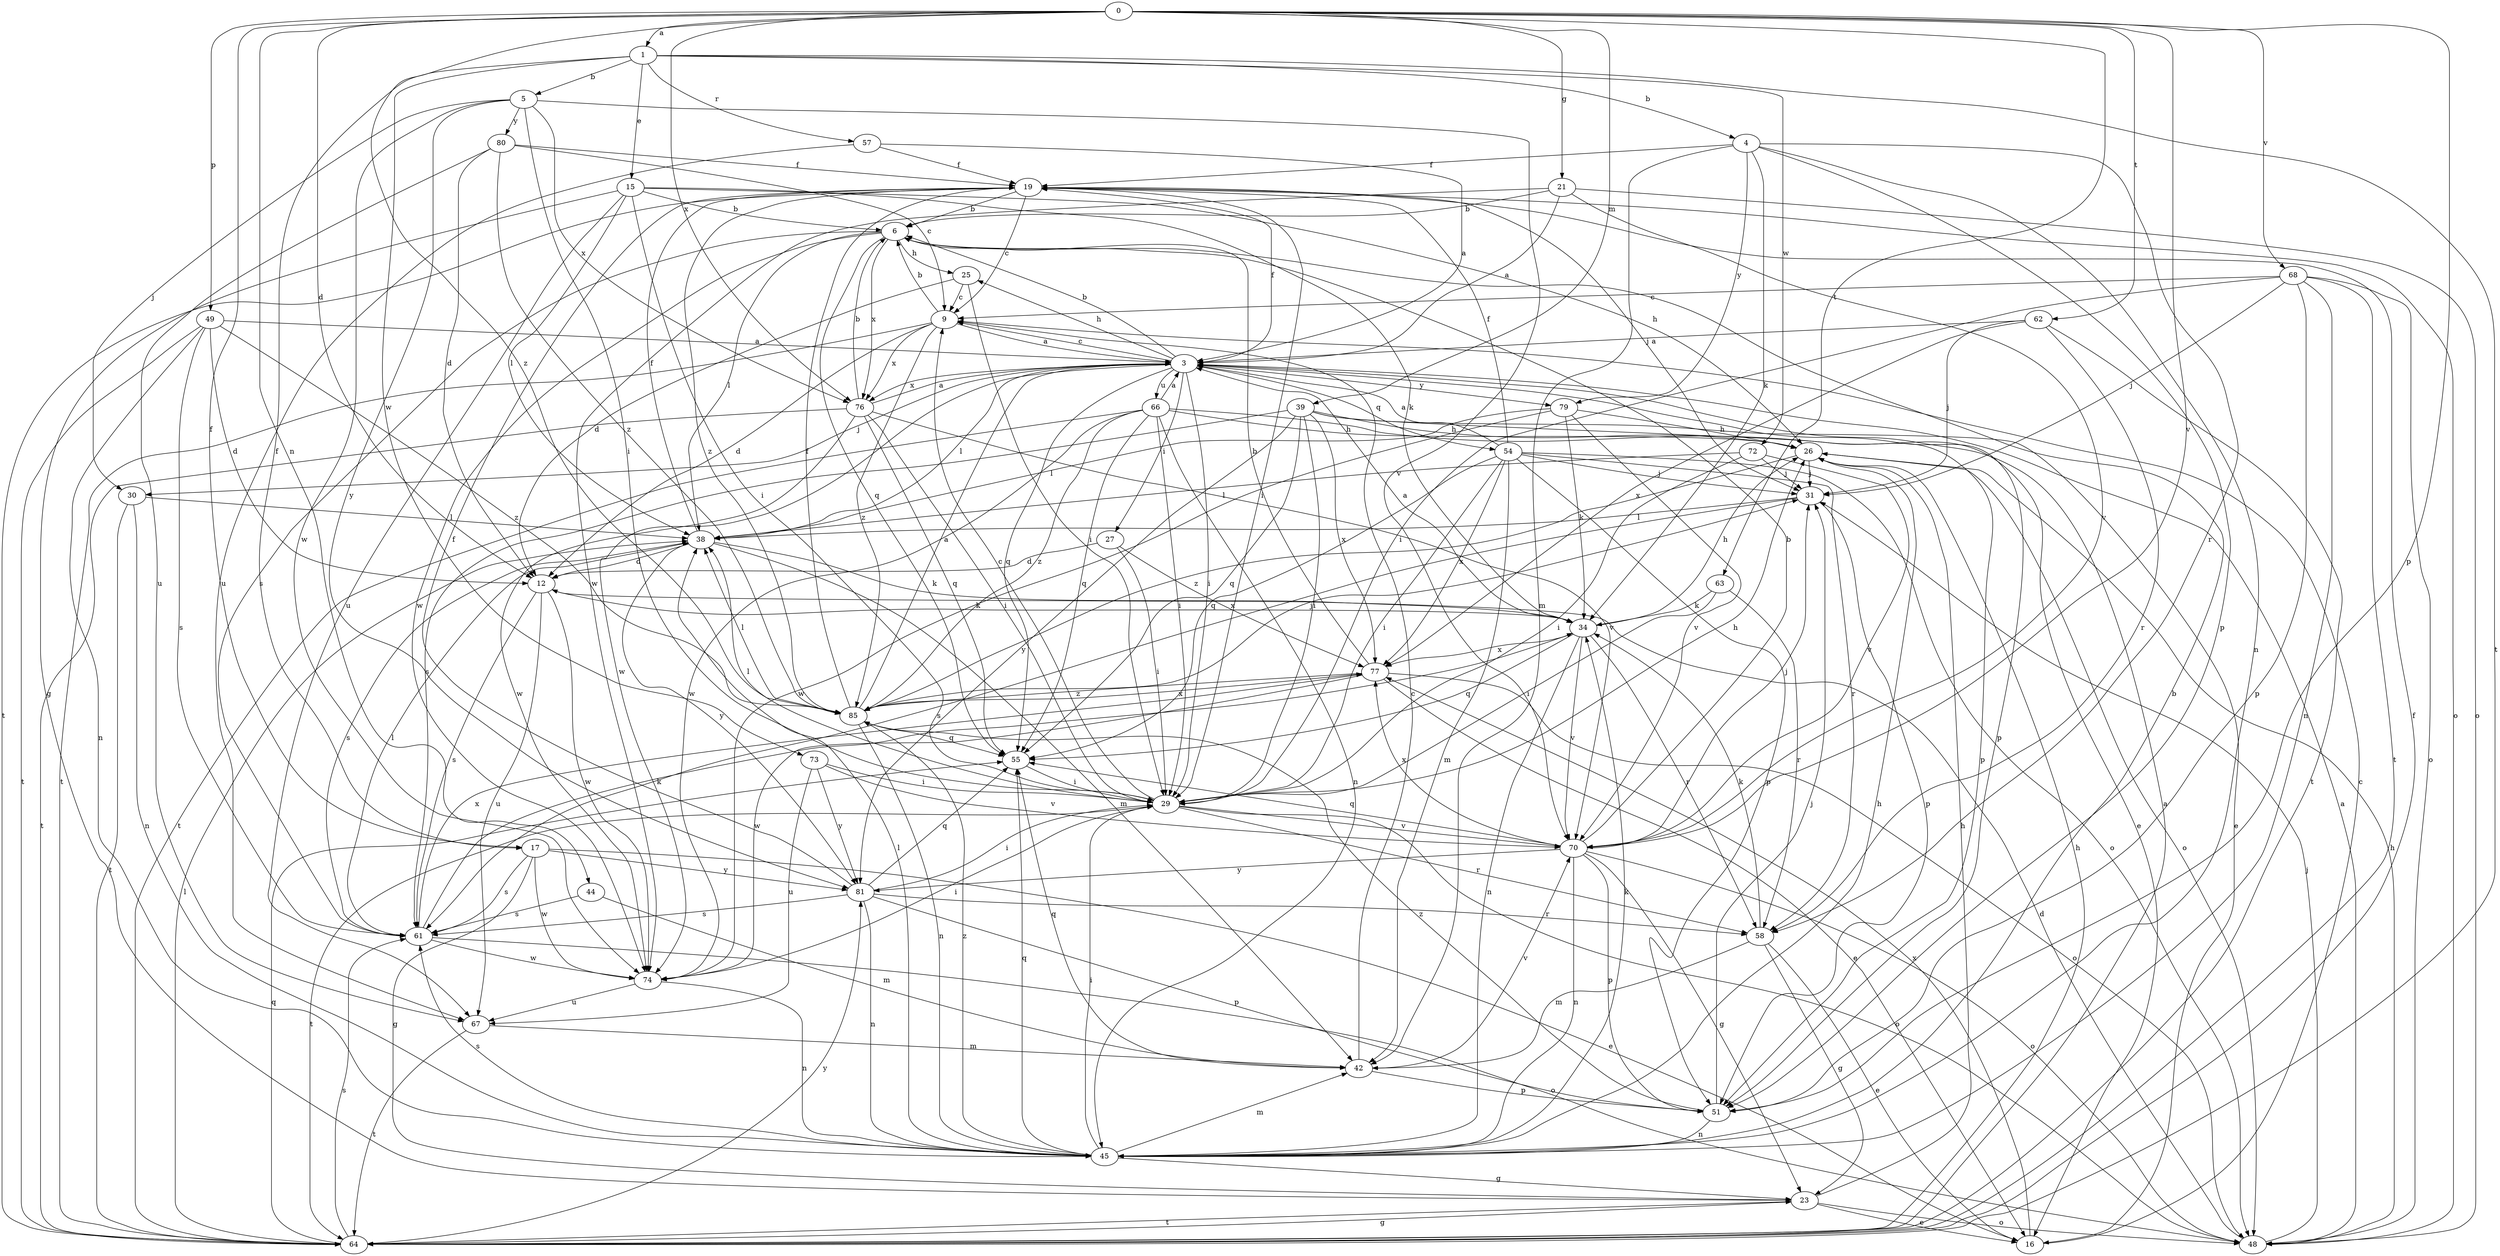 strict digraph  {
0;
1;
3;
4;
5;
6;
9;
12;
15;
16;
17;
19;
21;
23;
25;
26;
27;
29;
30;
31;
34;
38;
39;
42;
44;
45;
48;
49;
51;
54;
55;
57;
58;
61;
62;
63;
64;
66;
67;
68;
70;
72;
73;
74;
76;
77;
79;
80;
81;
85;
0 -> 1  [label=a];
0 -> 12  [label=d];
0 -> 17  [label=f];
0 -> 21  [label=g];
0 -> 39  [label=m];
0 -> 44  [label=n];
0 -> 49  [label=p];
0 -> 51  [label=p];
0 -> 62  [label=t];
0 -> 63  [label=t];
0 -> 68  [label=v];
0 -> 70  [label=v];
0 -> 76  [label=x];
0 -> 85  [label=z];
1 -> 4  [label=b];
1 -> 5  [label=b];
1 -> 15  [label=e];
1 -> 17  [label=f];
1 -> 57  [label=r];
1 -> 64  [label=t];
1 -> 72  [label=w];
1 -> 73  [label=w];
3 -> 6  [label=b];
3 -> 9  [label=c];
3 -> 19  [label=f];
3 -> 25  [label=h];
3 -> 27  [label=i];
3 -> 29  [label=i];
3 -> 30  [label=j];
3 -> 38  [label=l];
3 -> 51  [label=p];
3 -> 54  [label=q];
3 -> 55  [label=q];
3 -> 66  [label=u];
3 -> 74  [label=w];
3 -> 76  [label=x];
3 -> 79  [label=y];
4 -> 19  [label=f];
4 -> 34  [label=k];
4 -> 42  [label=m];
4 -> 45  [label=n];
4 -> 51  [label=p];
4 -> 58  [label=r];
4 -> 79  [label=y];
5 -> 29  [label=i];
5 -> 30  [label=j];
5 -> 70  [label=v];
5 -> 74  [label=w];
5 -> 76  [label=x];
5 -> 80  [label=y];
5 -> 81  [label=y];
6 -> 25  [label=h];
6 -> 38  [label=l];
6 -> 55  [label=q];
6 -> 61  [label=s];
6 -> 74  [label=w];
6 -> 76  [label=x];
9 -> 3  [label=a];
9 -> 6  [label=b];
9 -> 12  [label=d];
9 -> 64  [label=t];
9 -> 76  [label=x];
9 -> 85  [label=z];
12 -> 34  [label=k];
12 -> 61  [label=s];
12 -> 67  [label=u];
12 -> 74  [label=w];
15 -> 6  [label=b];
15 -> 23  [label=g];
15 -> 26  [label=h];
15 -> 29  [label=i];
15 -> 34  [label=k];
15 -> 38  [label=l];
15 -> 67  [label=u];
16 -> 9  [label=c];
16 -> 77  [label=x];
17 -> 16  [label=e];
17 -> 23  [label=g];
17 -> 61  [label=s];
17 -> 74  [label=w];
17 -> 81  [label=y];
19 -> 6  [label=b];
19 -> 9  [label=c];
19 -> 29  [label=i];
19 -> 31  [label=j];
19 -> 48  [label=o];
19 -> 64  [label=t];
19 -> 85  [label=z];
21 -> 3  [label=a];
21 -> 6  [label=b];
21 -> 48  [label=o];
21 -> 70  [label=v];
21 -> 74  [label=w];
23 -> 16  [label=e];
23 -> 26  [label=h];
23 -> 48  [label=o];
23 -> 64  [label=t];
25 -> 9  [label=c];
25 -> 12  [label=d];
25 -> 29  [label=i];
26 -> 31  [label=j];
26 -> 48  [label=o];
26 -> 85  [label=z];
27 -> 12  [label=d];
27 -> 29  [label=i];
27 -> 77  [label=x];
29 -> 9  [label=c];
29 -> 26  [label=h];
29 -> 38  [label=l];
29 -> 48  [label=o];
29 -> 58  [label=r];
29 -> 64  [label=t];
29 -> 70  [label=v];
30 -> 38  [label=l];
30 -> 45  [label=n];
30 -> 64  [label=t];
31 -> 38  [label=l];
31 -> 51  [label=p];
31 -> 61  [label=s];
34 -> 3  [label=a];
34 -> 26  [label=h];
34 -> 45  [label=n];
34 -> 55  [label=q];
34 -> 58  [label=r];
34 -> 70  [label=v];
34 -> 77  [label=x];
38 -> 12  [label=d];
38 -> 19  [label=f];
38 -> 34  [label=k];
38 -> 42  [label=m];
38 -> 61  [label=s];
38 -> 81  [label=y];
39 -> 16  [label=e];
39 -> 26  [label=h];
39 -> 29  [label=i];
39 -> 51  [label=p];
39 -> 55  [label=q];
39 -> 61  [label=s];
39 -> 77  [label=x];
39 -> 81  [label=y];
42 -> 9  [label=c];
42 -> 51  [label=p];
42 -> 55  [label=q];
42 -> 70  [label=v];
44 -> 42  [label=m];
44 -> 61  [label=s];
45 -> 6  [label=b];
45 -> 23  [label=g];
45 -> 26  [label=h];
45 -> 29  [label=i];
45 -> 34  [label=k];
45 -> 38  [label=l];
45 -> 42  [label=m];
45 -> 55  [label=q];
45 -> 61  [label=s];
45 -> 85  [label=z];
48 -> 3  [label=a];
48 -> 12  [label=d];
48 -> 26  [label=h];
48 -> 31  [label=j];
49 -> 3  [label=a];
49 -> 12  [label=d];
49 -> 45  [label=n];
49 -> 61  [label=s];
49 -> 64  [label=t];
49 -> 85  [label=z];
51 -> 31  [label=j];
51 -> 45  [label=n];
51 -> 85  [label=z];
54 -> 3  [label=a];
54 -> 19  [label=f];
54 -> 29  [label=i];
54 -> 31  [label=j];
54 -> 42  [label=m];
54 -> 48  [label=o];
54 -> 51  [label=p];
54 -> 55  [label=q];
54 -> 58  [label=r];
54 -> 77  [label=x];
55 -> 29  [label=i];
57 -> 3  [label=a];
57 -> 19  [label=f];
57 -> 67  [label=u];
58 -> 16  [label=e];
58 -> 23  [label=g];
58 -> 34  [label=k];
58 -> 42  [label=m];
61 -> 34  [label=k];
61 -> 38  [label=l];
61 -> 48  [label=o];
61 -> 74  [label=w];
61 -> 77  [label=x];
62 -> 3  [label=a];
62 -> 31  [label=j];
62 -> 58  [label=r];
62 -> 64  [label=t];
62 -> 77  [label=x];
63 -> 29  [label=i];
63 -> 34  [label=k];
63 -> 58  [label=r];
64 -> 3  [label=a];
64 -> 19  [label=f];
64 -> 23  [label=g];
64 -> 26  [label=h];
64 -> 38  [label=l];
64 -> 55  [label=q];
64 -> 61  [label=s];
64 -> 81  [label=y];
66 -> 3  [label=a];
66 -> 16  [label=e];
66 -> 26  [label=h];
66 -> 29  [label=i];
66 -> 45  [label=n];
66 -> 55  [label=q];
66 -> 64  [label=t];
66 -> 74  [label=w];
66 -> 85  [label=z];
67 -> 42  [label=m];
67 -> 64  [label=t];
68 -> 9  [label=c];
68 -> 29  [label=i];
68 -> 31  [label=j];
68 -> 45  [label=n];
68 -> 48  [label=o];
68 -> 51  [label=p];
68 -> 64  [label=t];
70 -> 6  [label=b];
70 -> 23  [label=g];
70 -> 31  [label=j];
70 -> 45  [label=n];
70 -> 48  [label=o];
70 -> 51  [label=p];
70 -> 55  [label=q];
70 -> 77  [label=x];
70 -> 81  [label=y];
72 -> 29  [label=i];
72 -> 31  [label=j];
72 -> 38  [label=l];
72 -> 70  [label=v];
73 -> 29  [label=i];
73 -> 67  [label=u];
73 -> 70  [label=v];
73 -> 81  [label=y];
74 -> 29  [label=i];
74 -> 45  [label=n];
74 -> 67  [label=u];
76 -> 3  [label=a];
76 -> 6  [label=b];
76 -> 29  [label=i];
76 -> 55  [label=q];
76 -> 64  [label=t];
76 -> 70  [label=v];
76 -> 74  [label=w];
77 -> 6  [label=b];
77 -> 16  [label=e];
77 -> 48  [label=o];
77 -> 74  [label=w];
77 -> 85  [label=z];
79 -> 26  [label=h];
79 -> 34  [label=k];
79 -> 38  [label=l];
79 -> 70  [label=v];
79 -> 74  [label=w];
80 -> 9  [label=c];
80 -> 12  [label=d];
80 -> 19  [label=f];
80 -> 67  [label=u];
80 -> 85  [label=z];
81 -> 19  [label=f];
81 -> 29  [label=i];
81 -> 45  [label=n];
81 -> 51  [label=p];
81 -> 55  [label=q];
81 -> 58  [label=r];
81 -> 61  [label=s];
85 -> 3  [label=a];
85 -> 19  [label=f];
85 -> 31  [label=j];
85 -> 38  [label=l];
85 -> 45  [label=n];
85 -> 55  [label=q];
85 -> 77  [label=x];
}
